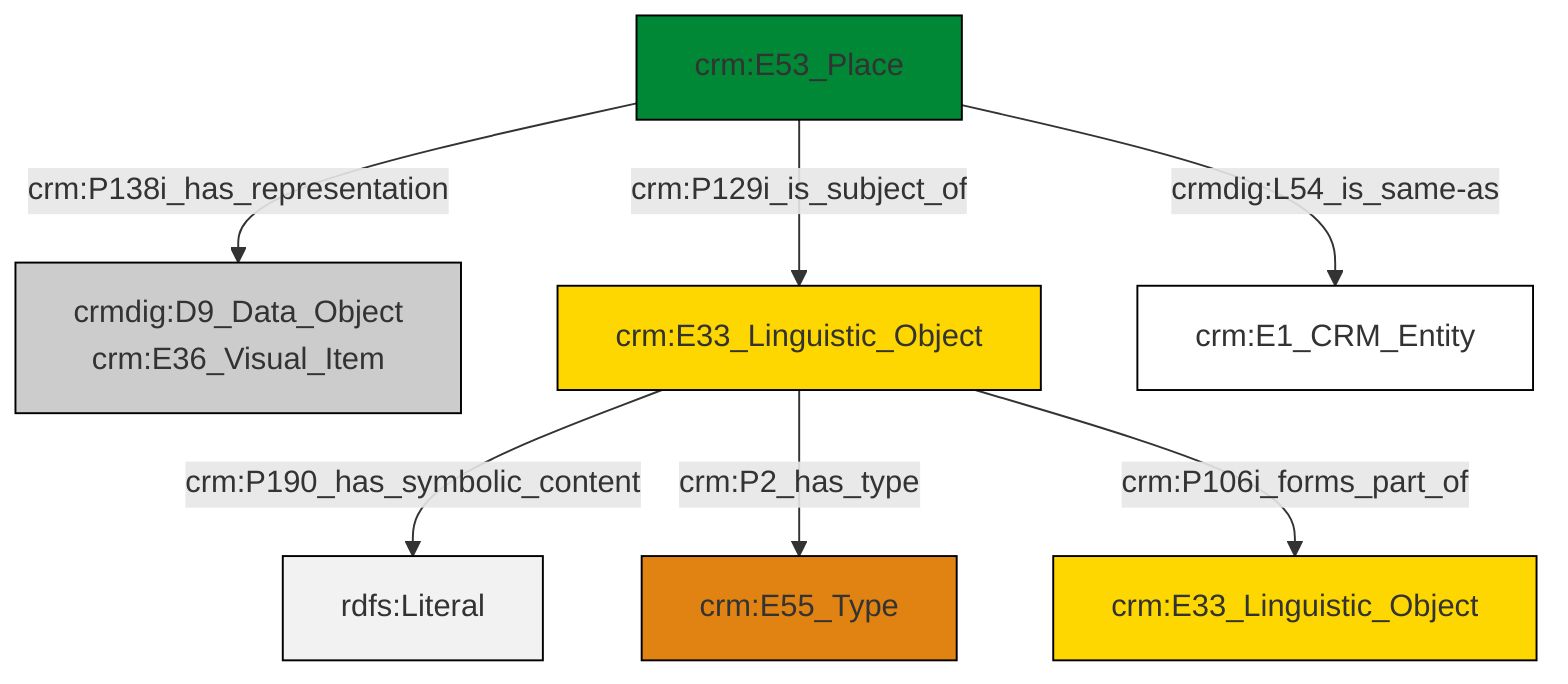 graph TD
classDef Literal fill:#f2f2f2,stroke:#000000;
classDef CRM_Entity fill:#FFFFFF,stroke:#000000;
classDef Temporal_Entity fill:#00C9E6, stroke:#000000;
classDef Type fill:#E18312, stroke:#000000;
classDef Time-Span fill:#2C9C91, stroke:#000000;
classDef Appellation fill:#FFEB7F, stroke:#000000;
classDef Place fill:#008836, stroke:#000000;
classDef Persistent_Item fill:#B266B2, stroke:#000000;
classDef Conceptual_Object fill:#FFD700, stroke:#000000;
classDef Physical_Thing fill:#D2B48C, stroke:#000000;
classDef Actor fill:#f58aad, stroke:#000000;
classDef PC_Classes fill:#4ce600, stroke:#000000;
classDef Multi fill:#cccccc,stroke:#000000;

0["crm:E53_Place"]:::Place -->|crm:P138i_has_representation| 1["crmdig:D9_Data_Object<br>crm:E36_Visual_Item"]:::Multi
0["crm:E53_Place"]:::Place -->|crm:P129i_is_subject_of| 4["crm:E33_Linguistic_Object"]:::Conceptual_Object
0["crm:E53_Place"]:::Place -->|crmdig:L54_is_same-as| 7["crm:E1_CRM_Entity"]:::CRM_Entity
4["crm:E33_Linguistic_Object"]:::Conceptual_Object -->|crm:P190_has_symbolic_content| 9[rdfs:Literal]:::Literal
4["crm:E33_Linguistic_Object"]:::Conceptual_Object -->|crm:P2_has_type| 11["crm:E55_Type"]:::Type
4["crm:E33_Linguistic_Object"]:::Conceptual_Object -->|crm:P106i_forms_part_of| 2["crm:E33_Linguistic_Object"]:::Conceptual_Object